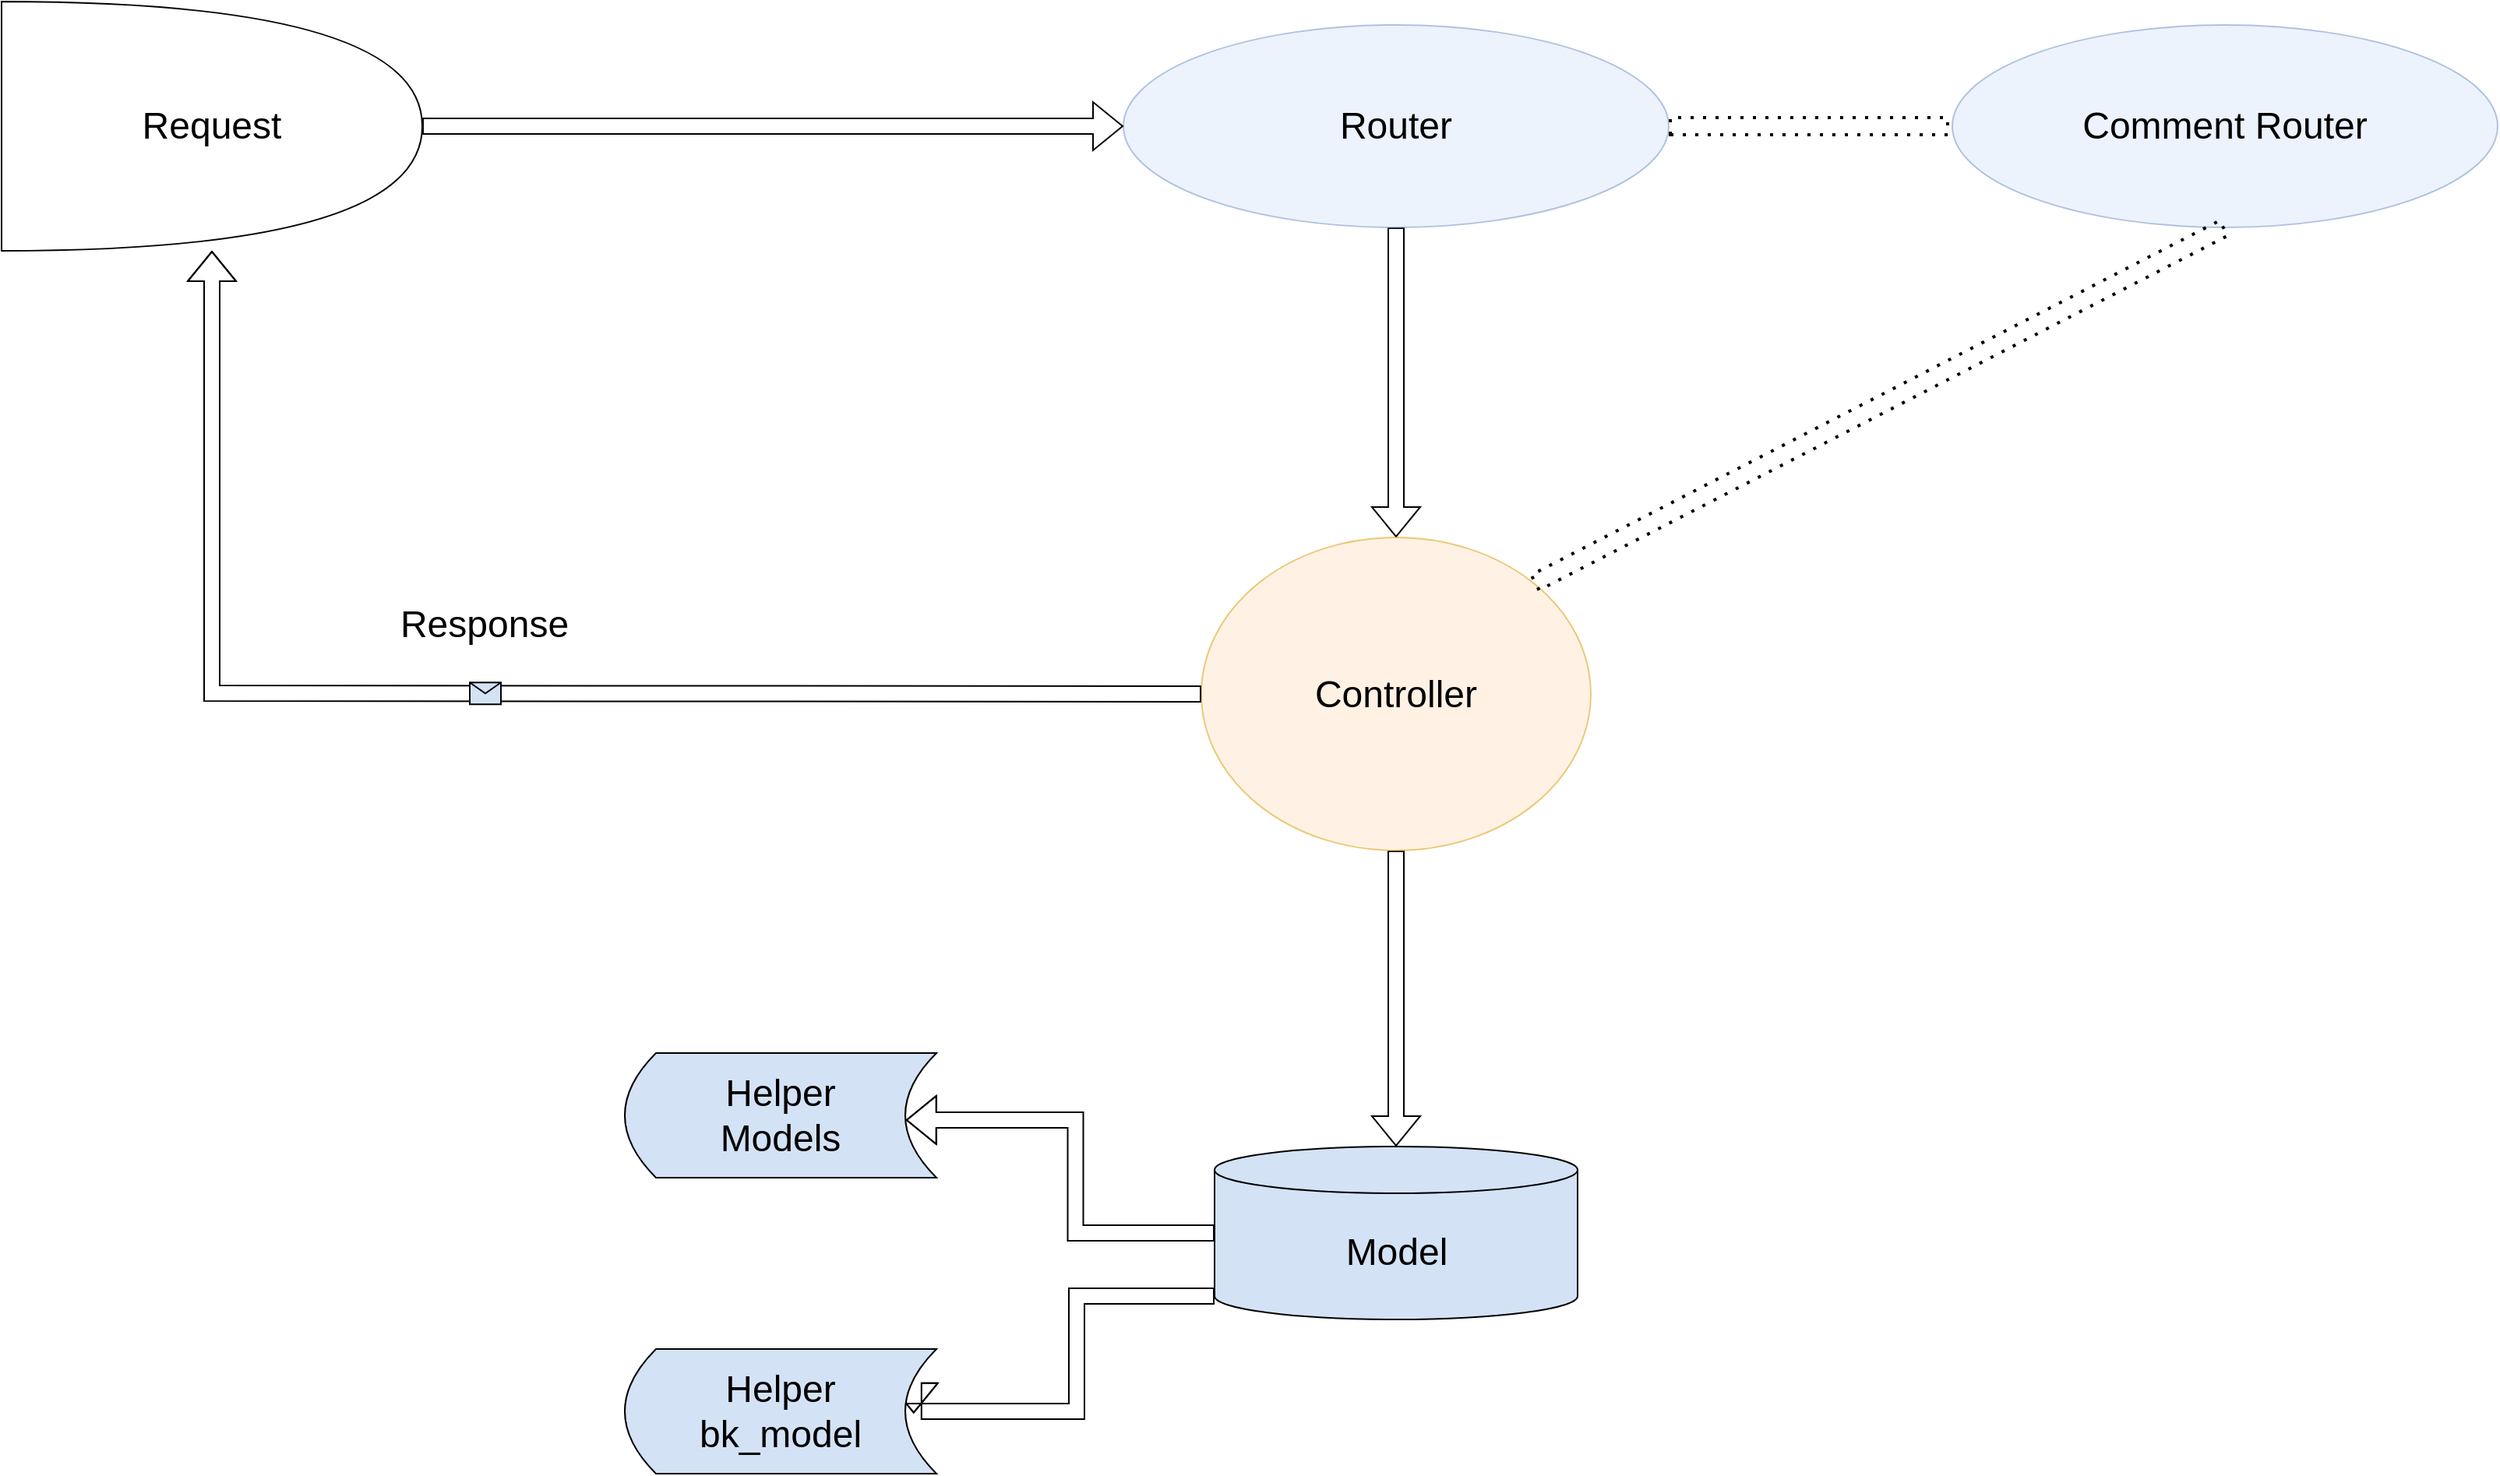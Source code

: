 <mxfile version="20.4.0" type="github">
  <diagram name="Page-1" id="5987fedf-629e-85c4-6858-42fee31821dd">
    <mxGraphModel dx="2273" dy="1342" grid="1" gridSize="10" guides="1" tooltips="1" connect="1" arrows="1" fold="1" page="1" pageScale="1.5" pageWidth="1169" pageHeight="826" background="none" math="0" shadow="0">
      <root>
        <mxCell id="0" style=";html=1;" />
        <mxCell id="1" style=";html=1;" parent="0" />
        <mxCell id="Z2SPtLYI3VGKBh6fxwIg-11" style="edgeStyle=orthogonalEdgeStyle;shape=flexArrow;rounded=0;orthogonalLoop=1;jettySize=auto;html=1;exitX=0.5;exitY=1;exitDx=0;exitDy=0;entryX=0.5;entryY=0;entryDx=0;entryDy=0;fontSize=24;" edge="1" parent="1" source="2a5a01dd2e413fbf-1" target="2a5a01dd2e413fbf-8">
          <mxGeometry relative="1" as="geometry" />
        </mxCell>
        <mxCell id="2a5a01dd2e413fbf-1" value="Router" style="ellipse;whiteSpace=wrap;html=1;rounded=0;shadow=0;strokeWidth=1;fillColor=#dae8fc;fontSize=24;align=center;strokeColor=#6c8ebf;opacity=50;" parent="1" vertex="1">
          <mxGeometry x="720" y="230" width="350" height="130" as="geometry" />
        </mxCell>
        <mxCell id="Z2SPtLYI3VGKBh6fxwIg-17" style="edgeStyle=orthogonalEdgeStyle;shape=flexArrow;rounded=0;orthogonalLoop=1;jettySize=auto;html=1;exitX=0.5;exitY=1;exitDx=0;exitDy=0;entryX=0.5;entryY=0;entryDx=0;entryDy=0;entryPerimeter=0;fontSize=24;" edge="1" parent="1" source="2a5a01dd2e413fbf-8" target="Z2SPtLYI3VGKBh6fxwIg-13">
          <mxGeometry relative="1" as="geometry" />
        </mxCell>
        <mxCell id="2a5a01dd2e413fbf-8" value="Controller" style="ellipse;whiteSpace=wrap;html=1;rounded=0;shadow=0;strokeWidth=1;fillColor=#ffe6cc;fontSize=24;align=center;strokeColor=#d79b00;opacity=50;" parent="1" vertex="1">
          <mxGeometry x="770" y="559" width="250" height="201" as="geometry" />
        </mxCell>
        <mxCell id="2a5a01dd2e413fbf-35" style="edgeStyle=none;curved=1;html=1;endArrow=none;endFill=0;fontSize=24;strokeWidth=4;strokeColor=#00CC00;align=center;" parent="1" target="2a5a01dd2e413fbf-25" edge="1">
          <mxGeometry relative="1" as="geometry">
            <Array as="points">
              <mxPoint x="872" y="529" />
            </Array>
            <mxPoint x="560.649" y="889" as="sourcePoint" />
          </mxGeometry>
        </mxCell>
        <mxCell id="Z2SPtLYI3VGKBh6fxwIg-3" value="Comment Router" style="ellipse;whiteSpace=wrap;html=1;rounded=0;shadow=0;strokeWidth=1;fillColor=#dae8fc;fontSize=24;align=center;strokeColor=#6c8ebf;opacity=50;" vertex="1" parent="1">
          <mxGeometry x="1252" y="230" width="350" height="130" as="geometry" />
        </mxCell>
        <mxCell id="Z2SPtLYI3VGKBh6fxwIg-5" style="edgeStyle=orthogonalEdgeStyle;shape=flexArrow;rounded=0;orthogonalLoop=1;jettySize=auto;html=1;fontSize=24;" edge="1" parent="1" source="Z2SPtLYI3VGKBh6fxwIg-4" target="2a5a01dd2e413fbf-1">
          <mxGeometry relative="1" as="geometry" />
        </mxCell>
        <mxCell id="Z2SPtLYI3VGKBh6fxwIg-4" value="&lt;font style=&quot;font-size: 24px;&quot;&gt;Request&lt;/font&gt;" style="shape=or;whiteSpace=wrap;html=1;" vertex="1" parent="1">
          <mxGeometry y="215" width="270" height="160" as="geometry" />
        </mxCell>
        <mxCell id="Z2SPtLYI3VGKBh6fxwIg-8" value="" style="endArrow=none;dashed=1;html=1;dashPattern=1 3;strokeWidth=2;rounded=0;fontSize=24;shape=flexArrow;exitX=1;exitY=0.5;exitDx=0;exitDy=0;" edge="1" parent="1" source="2a5a01dd2e413fbf-1">
          <mxGeometry width="50" height="50" relative="1" as="geometry">
            <mxPoint x="1070" y="330" as="sourcePoint" />
            <mxPoint x="1250" y="295" as="targetPoint" />
          </mxGeometry>
        </mxCell>
        <mxCell id="Z2SPtLYI3VGKBh6fxwIg-12" value="" style="endArrow=none;dashed=1;html=1;dashPattern=1 3;strokeWidth=2;rounded=0;fontSize=24;shape=flexArrow;exitX=1;exitY=0;exitDx=0;exitDy=0;entryX=0.5;entryY=1;entryDx=0;entryDy=0;" edge="1" parent="1" source="2a5a01dd2e413fbf-8" target="Z2SPtLYI3VGKBh6fxwIg-3">
          <mxGeometry width="50" height="50" relative="1" as="geometry">
            <mxPoint x="1410" y="410" as="sourcePoint" />
            <mxPoint x="1460" y="360" as="targetPoint" />
          </mxGeometry>
        </mxCell>
        <mxCell id="Z2SPtLYI3VGKBh6fxwIg-19" style="edgeStyle=orthogonalEdgeStyle;shape=flexArrow;rounded=0;orthogonalLoop=1;jettySize=auto;html=1;entryX=0.902;entryY=0.537;entryDx=0;entryDy=0;entryPerimeter=0;fontSize=24;" edge="1" parent="1" source="Z2SPtLYI3VGKBh6fxwIg-13" target="Z2SPtLYI3VGKBh6fxwIg-14">
          <mxGeometry relative="1" as="geometry" />
        </mxCell>
        <mxCell id="Z2SPtLYI3VGKBh6fxwIg-21" style="edgeStyle=orthogonalEdgeStyle;shape=flexArrow;rounded=0;orthogonalLoop=1;jettySize=auto;html=1;exitX=0;exitY=1;exitDx=0;exitDy=-15;exitPerimeter=0;fontSize=24;entryX=0.927;entryY=0.517;entryDx=0;entryDy=0;entryPerimeter=0;" edge="1" parent="1" source="Z2SPtLYI3VGKBh6fxwIg-13" target="Z2SPtLYI3VGKBh6fxwIg-15">
          <mxGeometry relative="1" as="geometry">
            <mxPoint x="570" y="1110" as="targetPoint" />
            <Array as="points">
              <mxPoint x="690" y="1046" />
              <mxPoint x="690" y="1120" />
              <mxPoint x="585" y="1120" />
            </Array>
          </mxGeometry>
        </mxCell>
        <mxCell id="Z2SPtLYI3VGKBh6fxwIg-13" value="Model" style="shape=cylinder3;whiteSpace=wrap;html=1;boundedLbl=1;backgroundOutline=1;size=15;fontSize=24;fillColor=#D4E2F5;" vertex="1" parent="1">
          <mxGeometry x="778.5" y="950" width="233" height="111" as="geometry" />
        </mxCell>
        <mxCell id="Z2SPtLYI3VGKBh6fxwIg-14" value="Helper&lt;br&gt;Models" style="shape=dataStorage;whiteSpace=wrap;html=1;fixedSize=1;fontSize=24;fillColor=#D4E2F5;" vertex="1" parent="1">
          <mxGeometry x="400" y="890" width="200" height="80" as="geometry" />
        </mxCell>
        <mxCell id="Z2SPtLYI3VGKBh6fxwIg-15" value="Helper&lt;br&gt;bk_model" style="shape=dataStorage;whiteSpace=wrap;html=1;fixedSize=1;fontSize=24;fillColor=#D4E2F5;size=20.0;" vertex="1" parent="1">
          <mxGeometry x="400" y="1080" width="200" height="80" as="geometry" />
        </mxCell>
        <mxCell id="Z2SPtLYI3VGKBh6fxwIg-22" value="" style="endArrow=classic;html=1;rounded=0;fontSize=24;shape=flexArrow;exitX=0;exitY=0.5;exitDx=0;exitDy=0;" edge="1" parent="1" source="2a5a01dd2e413fbf-8" target="Z2SPtLYI3VGKBh6fxwIg-4">
          <mxGeometry relative="1" as="geometry">
            <mxPoint x="550" y="790" as="sourcePoint" />
            <mxPoint x="650" y="790" as="targetPoint" />
            <Array as="points">
              <mxPoint x="135" y="659" />
            </Array>
          </mxGeometry>
        </mxCell>
        <mxCell id="Z2SPtLYI3VGKBh6fxwIg-23" value="" style="shape=message;html=1;outlineConnect=0;fontSize=24;fillColor=#D4E2F5;" vertex="1" parent="Z2SPtLYI3VGKBh6fxwIg-22">
          <mxGeometry width="20" height="14" relative="1" as="geometry">
            <mxPoint x="-10" y="-7" as="offset" />
          </mxGeometry>
        </mxCell>
        <mxCell id="Z2SPtLYI3VGKBh6fxwIg-24" value="Response" style="text;html=1;strokeColor=none;fillColor=none;align=center;verticalAlign=middle;whiteSpace=wrap;rounded=0;fontSize=24;" vertex="1" parent="1">
          <mxGeometry x="280" y="600" width="60" height="30" as="geometry" />
        </mxCell>
      </root>
    </mxGraphModel>
  </diagram>
</mxfile>
